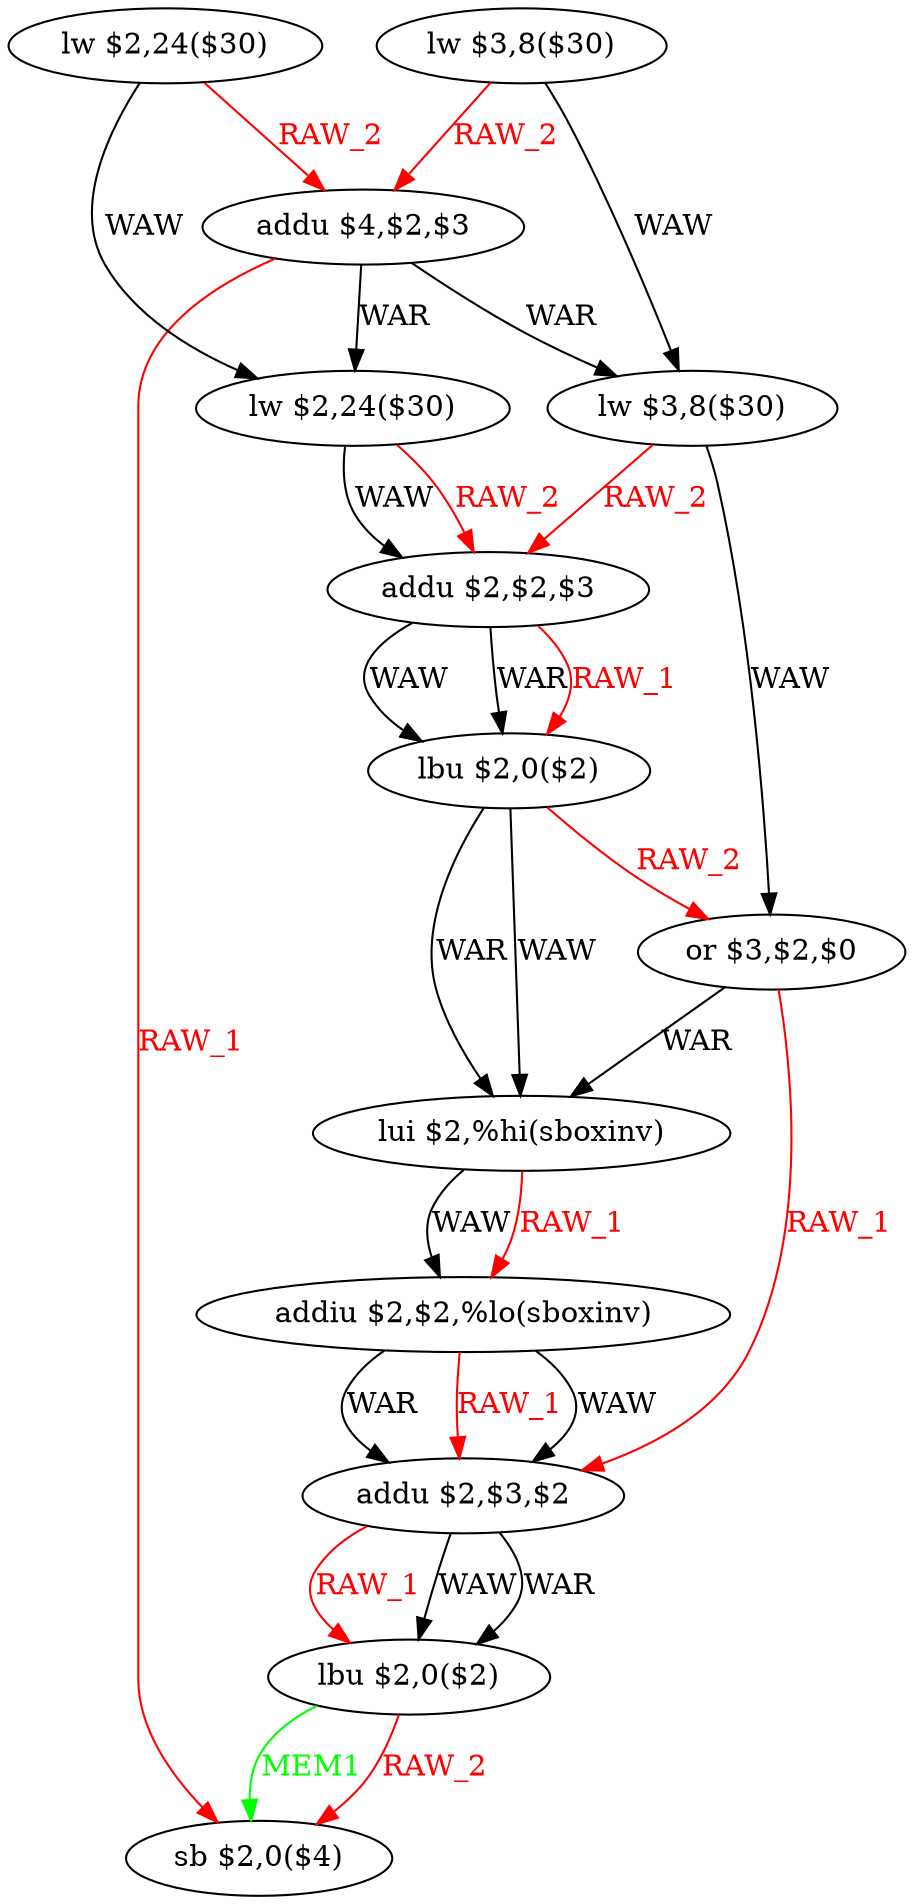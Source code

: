 digraph G1 {
node [shape = ellipse];
i0 [label = "lw $3,8($30)"] ;
i0 ->  i2 [color = red, fontcolor = red, label= "RAW_2"];
i0 ->  i3 [label= "WAW"];
i2 [label = "addu $4,$2,$3"] ;
i2 ->  i3 [label= "WAR"];
i2 ->  i4 [label= "WAR"];
i2 ->  i12 [color = red, fontcolor = red, label= "RAW_1"];
i3 [label = "lw $3,8($30)"] ;
i3 ->  i5 [color = red, fontcolor = red, label= "RAW_2"];
i3 ->  i7 [label= "WAW"];
i5 [label = "addu $2,$2,$3"] ;
i5 ->  i6 [label= "WAW"];
i5 ->  i6 [label= "WAR"];
i5 ->  i6 [color = red, fontcolor = red, label= "RAW_1"];
i6 [label = "lbu $2,0($2)"] ;
i6 ->  i7 [color = red, fontcolor = red, label= "RAW_2"];
i6 ->  i8 [label= "WAW"];
i6 ->  i8 [label= "WAR"];
i7 [label = "or $3,$2,$0"] ;
i7 ->  i8 [label= "WAR"];
i7 ->  i10 [color = red, fontcolor = red, label= "RAW_1"];
i8 [label = "lui $2,%hi(sboxinv)"] ;
i8 ->  i9 [label= "WAW"];
i8 ->  i9 [color = red, fontcolor = red, label= "RAW_1"];
i9 [label = "addiu $2,$2,%lo(sboxinv)"] ;
i9 ->  i10 [label= "WAW"];
i9 ->  i10 [label= "WAR"];
i9 ->  i10 [color = red, fontcolor = red, label= "RAW_1"];
i10 [label = "addu $2,$3,$2"] ;
i10 ->  i11 [label= "WAW"];
i10 ->  i11 [label= "WAR"];
i10 ->  i11 [color = red, fontcolor = red, label= "RAW_1"];
i11 [label = "lbu $2,0($2)"] ;
i11 ->  i12 [color = green, fontcolor = green, label= "MEM1"];
i11 ->  i12 [color = red, fontcolor = red, label= "RAW_2"];
i12 [label = "sb $2,0($4)"] ;
i4 [label = "lw $2,24($30)"] ;
i4 ->  i5 [label= "WAW"];
i4 ->  i5 [color = red, fontcolor = red, label= "RAW_2"];
i1 [label = "lw $2,24($30)"] ;
i1 ->  i2 [color = red, fontcolor = red, label= "RAW_2"];
i1 ->  i4 [label= "WAW"];
}
